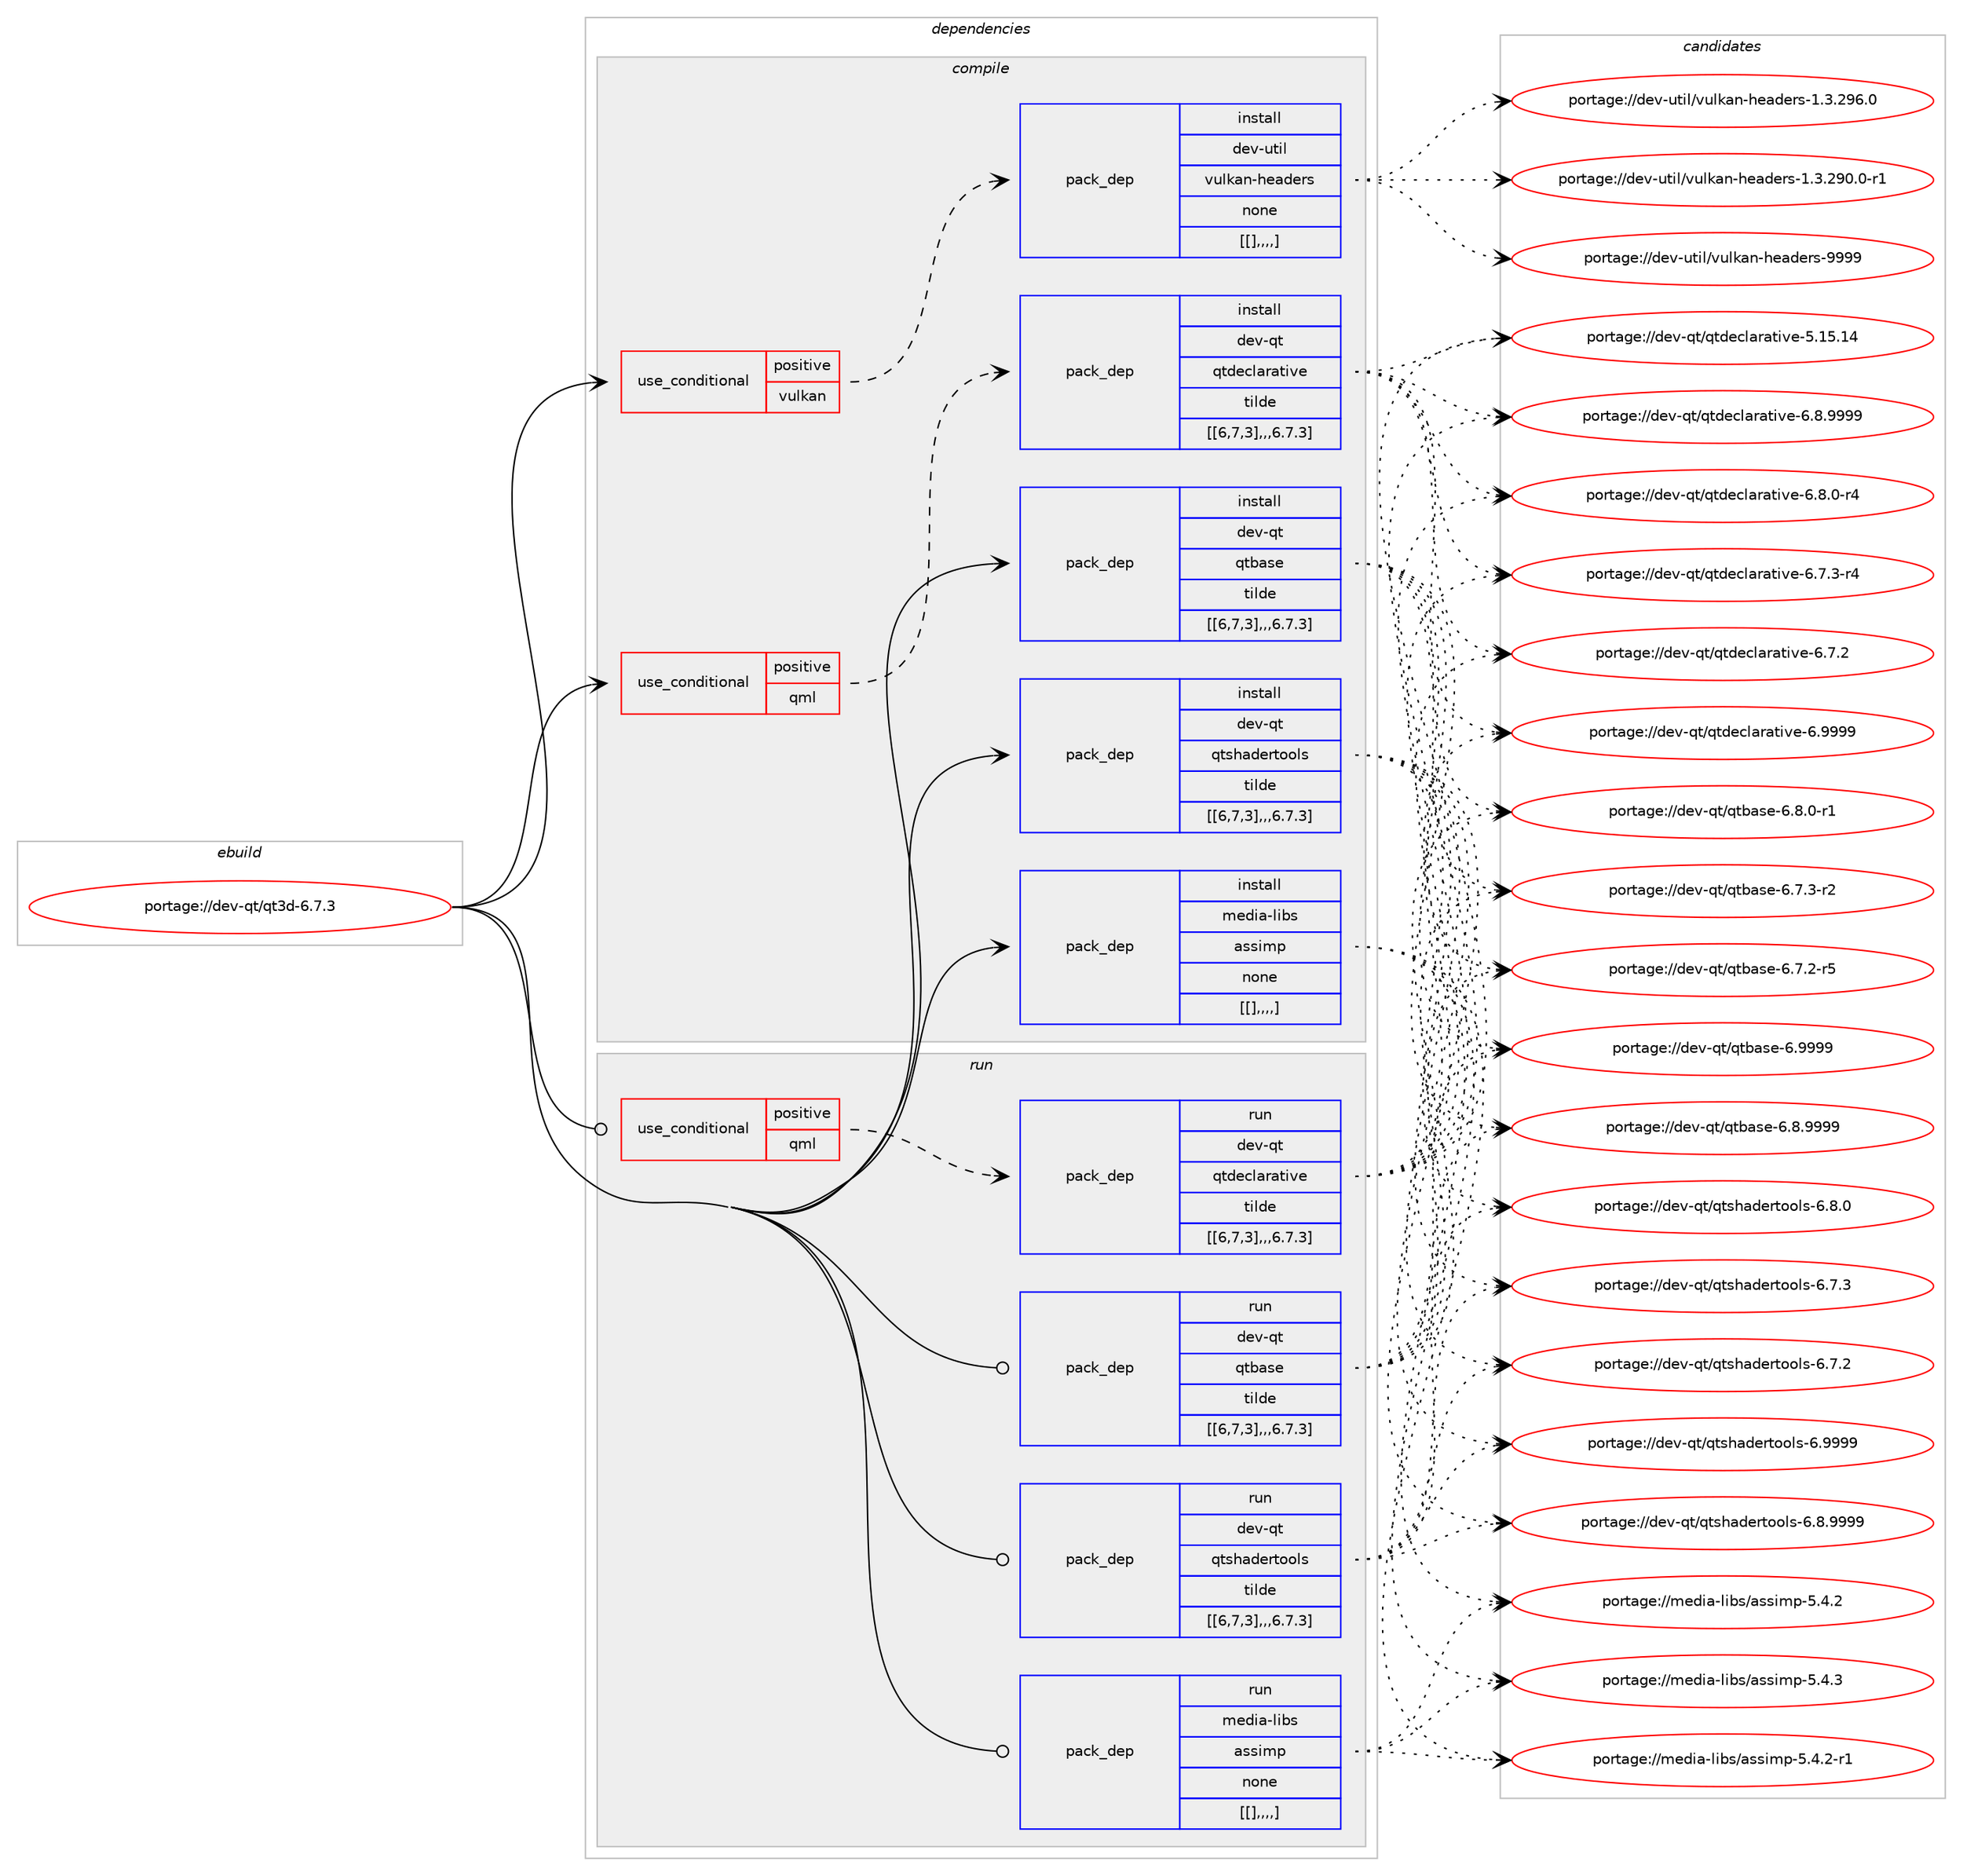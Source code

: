 digraph prolog {

# *************
# Graph options
# *************

newrank=true;
concentrate=true;
compound=true;
graph [rankdir=LR,fontname=Helvetica,fontsize=10,ranksep=1.5];#, ranksep=2.5, nodesep=0.2];
edge  [arrowhead=vee];
node  [fontname=Helvetica,fontsize=10];

# **********
# The ebuild
# **********

subgraph cluster_leftcol {
color=gray;
label=<<i>ebuild</i>>;
id [label="portage://dev-qt/qt3d-6.7.3", color=red, width=4, href="../dev-qt/qt3d-6.7.3.svg"];
}

# ****************
# The dependencies
# ****************

subgraph cluster_midcol {
color=gray;
label=<<i>dependencies</i>>;
subgraph cluster_compile {
fillcolor="#eeeeee";
style=filled;
label=<<i>compile</i>>;
subgraph cond44722 {
dependency176152 [label=<<TABLE BORDER="0" CELLBORDER="1" CELLSPACING="0" CELLPADDING="4"><TR><TD ROWSPAN="3" CELLPADDING="10">use_conditional</TD></TR><TR><TD>positive</TD></TR><TR><TD>qml</TD></TR></TABLE>>, shape=none, color=red];
subgraph pack130093 {
dependency176187 [label=<<TABLE BORDER="0" CELLBORDER="1" CELLSPACING="0" CELLPADDING="4" WIDTH="220"><TR><TD ROWSPAN="6" CELLPADDING="30">pack_dep</TD></TR><TR><TD WIDTH="110">install</TD></TR><TR><TD>dev-qt</TD></TR><TR><TD>qtdeclarative</TD></TR><TR><TD>tilde</TD></TR><TR><TD>[[6,7,3],,,6.7.3]</TD></TR></TABLE>>, shape=none, color=blue];
}
dependency176152:e -> dependency176187:w [weight=20,style="dashed",arrowhead="vee"];
}
id:e -> dependency176152:w [weight=20,style="solid",arrowhead="vee"];
subgraph cond44755 {
dependency176271 [label=<<TABLE BORDER="0" CELLBORDER="1" CELLSPACING="0" CELLPADDING="4"><TR><TD ROWSPAN="3" CELLPADDING="10">use_conditional</TD></TR><TR><TD>positive</TD></TR><TR><TD>vulkan</TD></TR></TABLE>>, shape=none, color=red];
subgraph pack130164 {
dependency176275 [label=<<TABLE BORDER="0" CELLBORDER="1" CELLSPACING="0" CELLPADDING="4" WIDTH="220"><TR><TD ROWSPAN="6" CELLPADDING="30">pack_dep</TD></TR><TR><TD WIDTH="110">install</TD></TR><TR><TD>dev-util</TD></TR><TR><TD>vulkan-headers</TD></TR><TR><TD>none</TD></TR><TR><TD>[[],,,,]</TD></TR></TABLE>>, shape=none, color=blue];
}
dependency176271:e -> dependency176275:w [weight=20,style="dashed",arrowhead="vee"];
}
id:e -> dependency176271:w [weight=20,style="solid",arrowhead="vee"];
subgraph pack130180 {
dependency176350 [label=<<TABLE BORDER="0" CELLBORDER="1" CELLSPACING="0" CELLPADDING="4" WIDTH="220"><TR><TD ROWSPAN="6" CELLPADDING="30">pack_dep</TD></TR><TR><TD WIDTH="110">install</TD></TR><TR><TD>dev-qt</TD></TR><TR><TD>qtbase</TD></TR><TR><TD>tilde</TD></TR><TR><TD>[[6,7,3],,,6.7.3]</TD></TR></TABLE>>, shape=none, color=blue];
}
id:e -> dependency176350:w [weight=20,style="solid",arrowhead="vee"];
subgraph pack130224 {
dependency176353 [label=<<TABLE BORDER="0" CELLBORDER="1" CELLSPACING="0" CELLPADDING="4" WIDTH="220"><TR><TD ROWSPAN="6" CELLPADDING="30">pack_dep</TD></TR><TR><TD WIDTH="110">install</TD></TR><TR><TD>dev-qt</TD></TR><TR><TD>qtshadertools</TD></TR><TR><TD>tilde</TD></TR><TR><TD>[[6,7,3],,,6.7.3]</TD></TR></TABLE>>, shape=none, color=blue];
}
id:e -> dependency176353:w [weight=20,style="solid",arrowhead="vee"];
subgraph pack130227 {
dependency176390 [label=<<TABLE BORDER="0" CELLBORDER="1" CELLSPACING="0" CELLPADDING="4" WIDTH="220"><TR><TD ROWSPAN="6" CELLPADDING="30">pack_dep</TD></TR><TR><TD WIDTH="110">install</TD></TR><TR><TD>media-libs</TD></TR><TR><TD>assimp</TD></TR><TR><TD>none</TD></TR><TR><TD>[[],,,,]</TD></TR></TABLE>>, shape=none, color=blue];
}
id:e -> dependency176390:w [weight=20,style="solid",arrowhead="vee"];
}
subgraph cluster_compileandrun {
fillcolor="#eeeeee";
style=filled;
label=<<i>compile and run</i>>;
}
subgraph cluster_run {
fillcolor="#eeeeee";
style=filled;
label=<<i>run</i>>;
subgraph cond44808 {
dependency176463 [label=<<TABLE BORDER="0" CELLBORDER="1" CELLSPACING="0" CELLPADDING="4"><TR><TD ROWSPAN="3" CELLPADDING="10">use_conditional</TD></TR><TR><TD>positive</TD></TR><TR><TD>qml</TD></TR></TABLE>>, shape=none, color=red];
subgraph pack130298 {
dependency176535 [label=<<TABLE BORDER="0" CELLBORDER="1" CELLSPACING="0" CELLPADDING="4" WIDTH="220"><TR><TD ROWSPAN="6" CELLPADDING="30">pack_dep</TD></TR><TR><TD WIDTH="110">run</TD></TR><TR><TD>dev-qt</TD></TR><TR><TD>qtdeclarative</TD></TR><TR><TD>tilde</TD></TR><TR><TD>[[6,7,3],,,6.7.3]</TD></TR></TABLE>>, shape=none, color=blue];
}
dependency176463:e -> dependency176535:w [weight=20,style="dashed",arrowhead="vee"];
}
id:e -> dependency176463:w [weight=20,style="solid",arrowhead="odot"];
subgraph pack130372 {
dependency176581 [label=<<TABLE BORDER="0" CELLBORDER="1" CELLSPACING="0" CELLPADDING="4" WIDTH="220"><TR><TD ROWSPAN="6" CELLPADDING="30">pack_dep</TD></TR><TR><TD WIDTH="110">run</TD></TR><TR><TD>dev-qt</TD></TR><TR><TD>qtbase</TD></TR><TR><TD>tilde</TD></TR><TR><TD>[[6,7,3],,,6.7.3]</TD></TR></TABLE>>, shape=none, color=blue];
}
id:e -> dependency176581:w [weight=20,style="solid",arrowhead="odot"];
subgraph pack130386 {
dependency176625 [label=<<TABLE BORDER="0" CELLBORDER="1" CELLSPACING="0" CELLPADDING="4" WIDTH="220"><TR><TD ROWSPAN="6" CELLPADDING="30">pack_dep</TD></TR><TR><TD WIDTH="110">run</TD></TR><TR><TD>dev-qt</TD></TR><TR><TD>qtshadertools</TD></TR><TR><TD>tilde</TD></TR><TR><TD>[[6,7,3],,,6.7.3]</TD></TR></TABLE>>, shape=none, color=blue];
}
id:e -> dependency176625:w [weight=20,style="solid",arrowhead="odot"];
subgraph pack130426 {
dependency176803 [label=<<TABLE BORDER="0" CELLBORDER="1" CELLSPACING="0" CELLPADDING="4" WIDTH="220"><TR><TD ROWSPAN="6" CELLPADDING="30">pack_dep</TD></TR><TR><TD WIDTH="110">run</TD></TR><TR><TD>media-libs</TD></TR><TR><TD>assimp</TD></TR><TR><TD>none</TD></TR><TR><TD>[[],,,,]</TD></TR></TABLE>>, shape=none, color=blue];
}
id:e -> dependency176803:w [weight=20,style="solid",arrowhead="odot"];
}
}

# **************
# The candidates
# **************

subgraph cluster_choices {
rank=same;
color=gray;
label=<<i>candidates</i>>;

subgraph choice130211 {
color=black;
nodesep=1;
choice100101118451131164711311610010199108971149711610511810145544657575757 [label="portage://dev-qt/qtdeclarative-6.9999", color=red, width=4,href="../dev-qt/qtdeclarative-6.9999.svg"];
choice1001011184511311647113116100101991089711497116105118101455446564657575757 [label="portage://dev-qt/qtdeclarative-6.8.9999", color=red, width=4,href="../dev-qt/qtdeclarative-6.8.9999.svg"];
choice10010111845113116471131161001019910897114971161051181014554465646484511452 [label="portage://dev-qt/qtdeclarative-6.8.0-r4", color=red, width=4,href="../dev-qt/qtdeclarative-6.8.0-r4.svg"];
choice10010111845113116471131161001019910897114971161051181014554465546514511452 [label="portage://dev-qt/qtdeclarative-6.7.3-r4", color=red, width=4,href="../dev-qt/qtdeclarative-6.7.3-r4.svg"];
choice1001011184511311647113116100101991089711497116105118101455446554650 [label="portage://dev-qt/qtdeclarative-6.7.2", color=red, width=4,href="../dev-qt/qtdeclarative-6.7.2.svg"];
choice10010111845113116471131161001019910897114971161051181014553464953464952 [label="portage://dev-qt/qtdeclarative-5.15.14", color=red, width=4,href="../dev-qt/qtdeclarative-5.15.14.svg"];
dependency176187:e -> choice100101118451131164711311610010199108971149711610511810145544657575757:w [style=dotted,weight="100"];
dependency176187:e -> choice1001011184511311647113116100101991089711497116105118101455446564657575757:w [style=dotted,weight="100"];
dependency176187:e -> choice10010111845113116471131161001019910897114971161051181014554465646484511452:w [style=dotted,weight="100"];
dependency176187:e -> choice10010111845113116471131161001019910897114971161051181014554465546514511452:w [style=dotted,weight="100"];
dependency176187:e -> choice1001011184511311647113116100101991089711497116105118101455446554650:w [style=dotted,weight="100"];
dependency176187:e -> choice10010111845113116471131161001019910897114971161051181014553464953464952:w [style=dotted,weight="100"];
}
subgraph choice130218 {
color=black;
nodesep=1;
choice10010111845117116105108471181171081079711045104101971001011141154557575757 [label="portage://dev-util/vulkan-headers-9999", color=red, width=4,href="../dev-util/vulkan-headers-9999.svg"];
choice100101118451171161051084711811710810797110451041019710010111411545494651465057544648 [label="portage://dev-util/vulkan-headers-1.3.296.0", color=red, width=4,href="../dev-util/vulkan-headers-1.3.296.0.svg"];
choice1001011184511711610510847118117108107971104510410197100101114115454946514650574846484511449 [label="portage://dev-util/vulkan-headers-1.3.290.0-r1", color=red, width=4,href="../dev-util/vulkan-headers-1.3.290.0-r1.svg"];
dependency176275:e -> choice10010111845117116105108471181171081079711045104101971001011141154557575757:w [style=dotted,weight="100"];
dependency176275:e -> choice100101118451171161051084711811710810797110451041019710010111411545494651465057544648:w [style=dotted,weight="100"];
dependency176275:e -> choice1001011184511711610510847118117108107971104510410197100101114115454946514650574846484511449:w [style=dotted,weight="100"];
}
subgraph choice130240 {
color=black;
nodesep=1;
choice1001011184511311647113116989711510145544657575757 [label="portage://dev-qt/qtbase-6.9999", color=red, width=4,href="../dev-qt/qtbase-6.9999.svg"];
choice10010111845113116471131169897115101455446564657575757 [label="portage://dev-qt/qtbase-6.8.9999", color=red, width=4,href="../dev-qt/qtbase-6.8.9999.svg"];
choice100101118451131164711311698971151014554465646484511449 [label="portage://dev-qt/qtbase-6.8.0-r1", color=red, width=4,href="../dev-qt/qtbase-6.8.0-r1.svg"];
choice100101118451131164711311698971151014554465546514511450 [label="portage://dev-qt/qtbase-6.7.3-r2", color=red, width=4,href="../dev-qt/qtbase-6.7.3-r2.svg"];
choice100101118451131164711311698971151014554465546504511453 [label="portage://dev-qt/qtbase-6.7.2-r5", color=red, width=4,href="../dev-qt/qtbase-6.7.2-r5.svg"];
dependency176350:e -> choice1001011184511311647113116989711510145544657575757:w [style=dotted,weight="100"];
dependency176350:e -> choice10010111845113116471131169897115101455446564657575757:w [style=dotted,weight="100"];
dependency176350:e -> choice100101118451131164711311698971151014554465646484511449:w [style=dotted,weight="100"];
dependency176350:e -> choice100101118451131164711311698971151014554465546514511450:w [style=dotted,weight="100"];
dependency176350:e -> choice100101118451131164711311698971151014554465546504511453:w [style=dotted,weight="100"];
}
subgraph choice130248 {
color=black;
nodesep=1;
choice10010111845113116471131161151049710010111411611111110811545544657575757 [label="portage://dev-qt/qtshadertools-6.9999", color=red, width=4,href="../dev-qt/qtshadertools-6.9999.svg"];
choice100101118451131164711311611510497100101114116111111108115455446564657575757 [label="portage://dev-qt/qtshadertools-6.8.9999", color=red, width=4,href="../dev-qt/qtshadertools-6.8.9999.svg"];
choice100101118451131164711311611510497100101114116111111108115455446564648 [label="portage://dev-qt/qtshadertools-6.8.0", color=red, width=4,href="../dev-qt/qtshadertools-6.8.0.svg"];
choice100101118451131164711311611510497100101114116111111108115455446554651 [label="portage://dev-qt/qtshadertools-6.7.3", color=red, width=4,href="../dev-qt/qtshadertools-6.7.3.svg"];
choice100101118451131164711311611510497100101114116111111108115455446554650 [label="portage://dev-qt/qtshadertools-6.7.2", color=red, width=4,href="../dev-qt/qtshadertools-6.7.2.svg"];
dependency176353:e -> choice10010111845113116471131161151049710010111411611111110811545544657575757:w [style=dotted,weight="100"];
dependency176353:e -> choice100101118451131164711311611510497100101114116111111108115455446564657575757:w [style=dotted,weight="100"];
dependency176353:e -> choice100101118451131164711311611510497100101114116111111108115455446564648:w [style=dotted,weight="100"];
dependency176353:e -> choice100101118451131164711311611510497100101114116111111108115455446554651:w [style=dotted,weight="100"];
dependency176353:e -> choice100101118451131164711311611510497100101114116111111108115455446554650:w [style=dotted,weight="100"];
}
subgraph choice130259 {
color=black;
nodesep=1;
choice1091011001059745108105981154797115115105109112455346524651 [label="portage://media-libs/assimp-5.4.3", color=red, width=4,href="../media-libs/assimp-5.4.3.svg"];
choice10910110010597451081059811547971151151051091124553465246504511449 [label="portage://media-libs/assimp-5.4.2-r1", color=red, width=4,href="../media-libs/assimp-5.4.2-r1.svg"];
choice1091011001059745108105981154797115115105109112455346524650 [label="portage://media-libs/assimp-5.4.2", color=red, width=4,href="../media-libs/assimp-5.4.2.svg"];
dependency176390:e -> choice1091011001059745108105981154797115115105109112455346524651:w [style=dotted,weight="100"];
dependency176390:e -> choice10910110010597451081059811547971151151051091124553465246504511449:w [style=dotted,weight="100"];
dependency176390:e -> choice1091011001059745108105981154797115115105109112455346524650:w [style=dotted,weight="100"];
}
subgraph choice130271 {
color=black;
nodesep=1;
choice100101118451131164711311610010199108971149711610511810145544657575757 [label="portage://dev-qt/qtdeclarative-6.9999", color=red, width=4,href="../dev-qt/qtdeclarative-6.9999.svg"];
choice1001011184511311647113116100101991089711497116105118101455446564657575757 [label="portage://dev-qt/qtdeclarative-6.8.9999", color=red, width=4,href="../dev-qt/qtdeclarative-6.8.9999.svg"];
choice10010111845113116471131161001019910897114971161051181014554465646484511452 [label="portage://dev-qt/qtdeclarative-6.8.0-r4", color=red, width=4,href="../dev-qt/qtdeclarative-6.8.0-r4.svg"];
choice10010111845113116471131161001019910897114971161051181014554465546514511452 [label="portage://dev-qt/qtdeclarative-6.7.3-r4", color=red, width=4,href="../dev-qt/qtdeclarative-6.7.3-r4.svg"];
choice1001011184511311647113116100101991089711497116105118101455446554650 [label="portage://dev-qt/qtdeclarative-6.7.2", color=red, width=4,href="../dev-qt/qtdeclarative-6.7.2.svg"];
choice10010111845113116471131161001019910897114971161051181014553464953464952 [label="portage://dev-qt/qtdeclarative-5.15.14", color=red, width=4,href="../dev-qt/qtdeclarative-5.15.14.svg"];
dependency176535:e -> choice100101118451131164711311610010199108971149711610511810145544657575757:w [style=dotted,weight="100"];
dependency176535:e -> choice1001011184511311647113116100101991089711497116105118101455446564657575757:w [style=dotted,weight="100"];
dependency176535:e -> choice10010111845113116471131161001019910897114971161051181014554465646484511452:w [style=dotted,weight="100"];
dependency176535:e -> choice10010111845113116471131161001019910897114971161051181014554465546514511452:w [style=dotted,weight="100"];
dependency176535:e -> choice1001011184511311647113116100101991089711497116105118101455446554650:w [style=dotted,weight="100"];
dependency176535:e -> choice10010111845113116471131161001019910897114971161051181014553464953464952:w [style=dotted,weight="100"];
}
subgraph choice130275 {
color=black;
nodesep=1;
choice1001011184511311647113116989711510145544657575757 [label="portage://dev-qt/qtbase-6.9999", color=red, width=4,href="../dev-qt/qtbase-6.9999.svg"];
choice10010111845113116471131169897115101455446564657575757 [label="portage://dev-qt/qtbase-6.8.9999", color=red, width=4,href="../dev-qt/qtbase-6.8.9999.svg"];
choice100101118451131164711311698971151014554465646484511449 [label="portage://dev-qt/qtbase-6.8.0-r1", color=red, width=4,href="../dev-qt/qtbase-6.8.0-r1.svg"];
choice100101118451131164711311698971151014554465546514511450 [label="portage://dev-qt/qtbase-6.7.3-r2", color=red, width=4,href="../dev-qt/qtbase-6.7.3-r2.svg"];
choice100101118451131164711311698971151014554465546504511453 [label="portage://dev-qt/qtbase-6.7.2-r5", color=red, width=4,href="../dev-qt/qtbase-6.7.2-r5.svg"];
dependency176581:e -> choice1001011184511311647113116989711510145544657575757:w [style=dotted,weight="100"];
dependency176581:e -> choice10010111845113116471131169897115101455446564657575757:w [style=dotted,weight="100"];
dependency176581:e -> choice100101118451131164711311698971151014554465646484511449:w [style=dotted,weight="100"];
dependency176581:e -> choice100101118451131164711311698971151014554465546514511450:w [style=dotted,weight="100"];
dependency176581:e -> choice100101118451131164711311698971151014554465546504511453:w [style=dotted,weight="100"];
}
subgraph choice130280 {
color=black;
nodesep=1;
choice10010111845113116471131161151049710010111411611111110811545544657575757 [label="portage://dev-qt/qtshadertools-6.9999", color=red, width=4,href="../dev-qt/qtshadertools-6.9999.svg"];
choice100101118451131164711311611510497100101114116111111108115455446564657575757 [label="portage://dev-qt/qtshadertools-6.8.9999", color=red, width=4,href="../dev-qt/qtshadertools-6.8.9999.svg"];
choice100101118451131164711311611510497100101114116111111108115455446564648 [label="portage://dev-qt/qtshadertools-6.8.0", color=red, width=4,href="../dev-qt/qtshadertools-6.8.0.svg"];
choice100101118451131164711311611510497100101114116111111108115455446554651 [label="portage://dev-qt/qtshadertools-6.7.3", color=red, width=4,href="../dev-qt/qtshadertools-6.7.3.svg"];
choice100101118451131164711311611510497100101114116111111108115455446554650 [label="portage://dev-qt/qtshadertools-6.7.2", color=red, width=4,href="../dev-qt/qtshadertools-6.7.2.svg"];
dependency176625:e -> choice10010111845113116471131161151049710010111411611111110811545544657575757:w [style=dotted,weight="100"];
dependency176625:e -> choice100101118451131164711311611510497100101114116111111108115455446564657575757:w [style=dotted,weight="100"];
dependency176625:e -> choice100101118451131164711311611510497100101114116111111108115455446564648:w [style=dotted,weight="100"];
dependency176625:e -> choice100101118451131164711311611510497100101114116111111108115455446554651:w [style=dotted,weight="100"];
dependency176625:e -> choice100101118451131164711311611510497100101114116111111108115455446554650:w [style=dotted,weight="100"];
}
subgraph choice130288 {
color=black;
nodesep=1;
choice1091011001059745108105981154797115115105109112455346524651 [label="portage://media-libs/assimp-5.4.3", color=red, width=4,href="../media-libs/assimp-5.4.3.svg"];
choice10910110010597451081059811547971151151051091124553465246504511449 [label="portage://media-libs/assimp-5.4.2-r1", color=red, width=4,href="../media-libs/assimp-5.4.2-r1.svg"];
choice1091011001059745108105981154797115115105109112455346524650 [label="portage://media-libs/assimp-5.4.2", color=red, width=4,href="../media-libs/assimp-5.4.2.svg"];
dependency176803:e -> choice1091011001059745108105981154797115115105109112455346524651:w [style=dotted,weight="100"];
dependency176803:e -> choice10910110010597451081059811547971151151051091124553465246504511449:w [style=dotted,weight="100"];
dependency176803:e -> choice1091011001059745108105981154797115115105109112455346524650:w [style=dotted,weight="100"];
}
}

}
